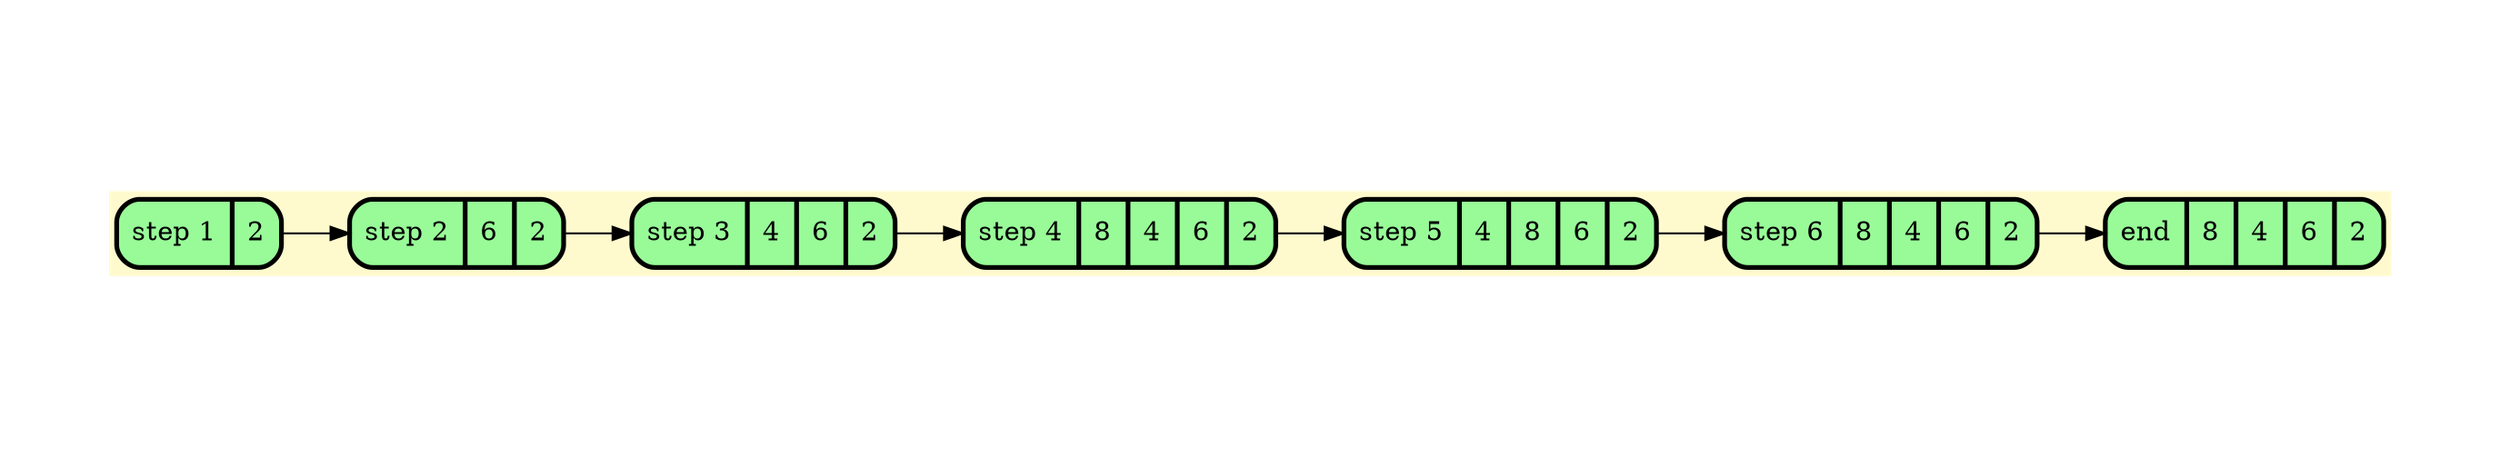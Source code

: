 digraph G {
    rankdir=LR;
    graph [margin="0.8,1.4"];
    node [style=filled, fontcolor=darkblue,    fillcolor=peachpuff, color="#252A34", penwidth=2.5];
    bgcolor="lemonchiffon";

	node_0 [shape=Mrecord; style=filled; fillcolor=palegreen; color="#000000"; fontcolor="#000000"; label="{ step 1 | 2 }"];
	node_1 [shape=Mrecord; style=filled; fillcolor=palegreen; color="#000000"; fontcolor="#000000"; label="{ step 2 | 6 | 2 }"];
	node_2 [shape=Mrecord; style=filled; fillcolor=palegreen; color="#000000"; fontcolor="#000000"; label="{ step 3 | 4 | 6 | 2 }"];
	node_3 [shape=Mrecord; style=filled; fillcolor=palegreen; color="#000000"; fontcolor="#000000"; label="{ step 4 | 8 | 4 | 6 | 2 }"];
	node_4 [shape=Mrecord; style=filled; fillcolor=palegreen; color="#000000"; fontcolor="#000000"; label="{ step 5 | 4 | 8 | 6 | 2 }"];
	node_5 [shape=Mrecord; style=filled; fillcolor=palegreen; color="#000000"; fontcolor="#000000"; label="{ step 6 | 8 | 4 | 6 | 2 }"];
	node_6 [shape=Mrecord; style=filled; fillcolor=palegreen; color="#000000"; fontcolor="#000000"; label="{ end | 8 | 4 | 6 | 2 }"];

	node_0 -> node_1
	node_1 -> node_2
	node_2 -> node_3
	node_3 -> node_4
	node_4 -> node_5
	node_5 -> node_6
}
